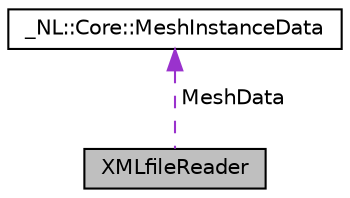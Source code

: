 digraph "XMLfileReader"
{
  edge [fontname="Helvetica",fontsize="10",labelfontname="Helvetica",labelfontsize="10"];
  node [fontname="Helvetica",fontsize="10",shape=record];
  Node1 [label="XMLfileReader",height=0.2,width=0.4,color="black", fillcolor="grey75", style="filled", fontcolor="black"];
  Node2 -> Node1 [dir="back",color="darkorchid3",fontsize="10",style="dashed",label=" MeshData" ,fontname="Helvetica"];
  Node2 [label="_NL::Core::MeshInstanceData",height=0.2,width=0.4,color="black", fillcolor="white", style="filled",URL="$struct___n_l_1_1_core_1_1_mesh_instance_data.html"];
}
